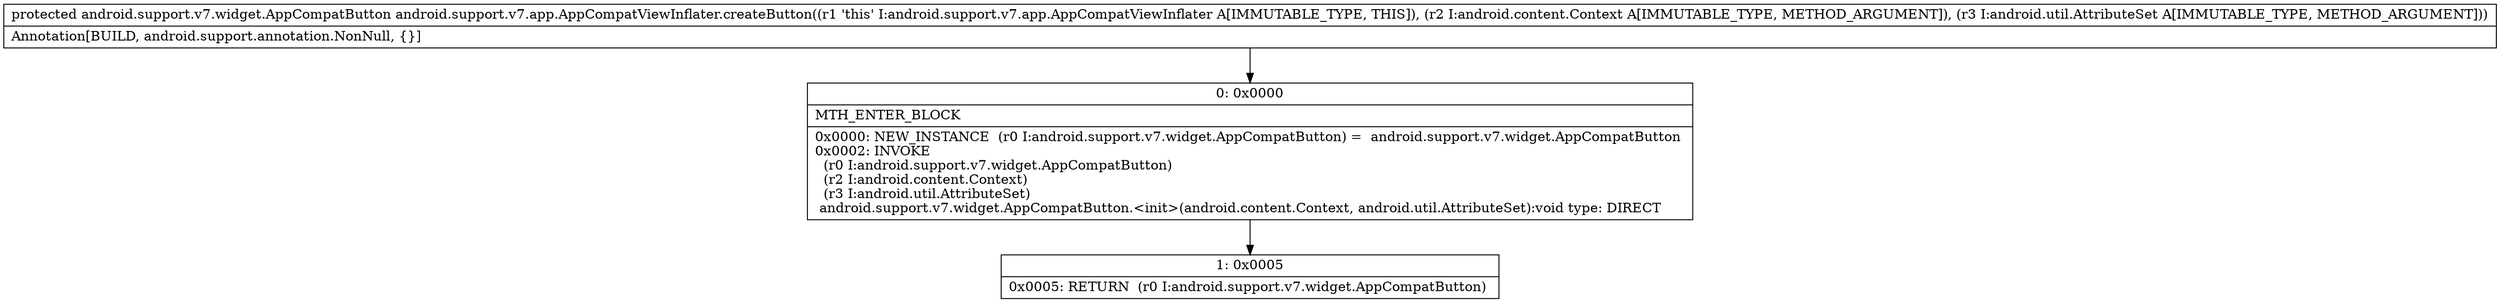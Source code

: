 digraph "CFG forandroid.support.v7.app.AppCompatViewInflater.createButton(Landroid\/content\/Context;Landroid\/util\/AttributeSet;)Landroid\/support\/v7\/widget\/AppCompatButton;" {
Node_0 [shape=record,label="{0\:\ 0x0000|MTH_ENTER_BLOCK\l|0x0000: NEW_INSTANCE  (r0 I:android.support.v7.widget.AppCompatButton) =  android.support.v7.widget.AppCompatButton \l0x0002: INVOKE  \l  (r0 I:android.support.v7.widget.AppCompatButton)\l  (r2 I:android.content.Context)\l  (r3 I:android.util.AttributeSet)\l android.support.v7.widget.AppCompatButton.\<init\>(android.content.Context, android.util.AttributeSet):void type: DIRECT \l}"];
Node_1 [shape=record,label="{1\:\ 0x0005|0x0005: RETURN  (r0 I:android.support.v7.widget.AppCompatButton) \l}"];
MethodNode[shape=record,label="{protected android.support.v7.widget.AppCompatButton android.support.v7.app.AppCompatViewInflater.createButton((r1 'this' I:android.support.v7.app.AppCompatViewInflater A[IMMUTABLE_TYPE, THIS]), (r2 I:android.content.Context A[IMMUTABLE_TYPE, METHOD_ARGUMENT]), (r3 I:android.util.AttributeSet A[IMMUTABLE_TYPE, METHOD_ARGUMENT]))  | Annotation[BUILD, android.support.annotation.NonNull, \{\}]\l}"];
MethodNode -> Node_0;
Node_0 -> Node_1;
}


